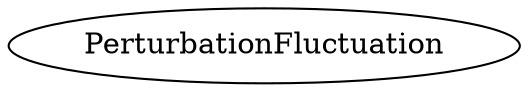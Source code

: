 /* Created by mdot for Matlab */
digraph m2html {

  PerturbationFluctuation [URL="PerturbationFluctuation.html"];
}